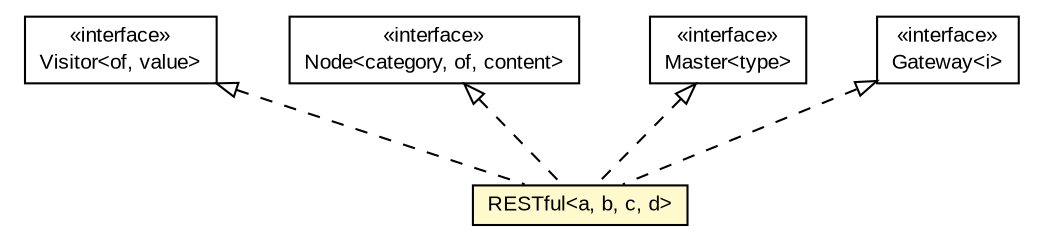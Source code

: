 #!/usr/local/bin/dot
#
# Class diagram 
# Generated by UMLGraph version R5_5-8-g8c637c (http://www.umlgraph.org/)
#

digraph G {
	edge [fontname="arial",fontsize=10,labelfontname="arial",labelfontsize=10];
	node [fontname="arial",fontsize=10,shape=plaintext];
	nodesep=0.25;
	ranksep=0.5;
	// html.composite.RESTful<a, b, c, d>
	c205 [label=<<table title="html.composite.RESTful" border="0" cellborder="1" cellspacing="0" cellpadding="2" port="p" bgcolor="lemonChiffon" href="./RESTful.html">
		<tr><td><table border="0" cellspacing="0" cellpadding="1">
<tr><td align="center" balign="center"> RESTful&lt;a, b, c, d&gt; </td></tr>
		</table></td></tr>
		</table>>, URL="./RESTful.html", fontname="arial", fontcolor="black", fontsize=10.0];
	// html.Visitor<of, value>
	c213 [label=<<table title="html.Visitor" border="0" cellborder="1" cellspacing="0" cellpadding="2" port="p" href="../Visitor.html">
		<tr><td><table border="0" cellspacing="0" cellpadding="1">
<tr><td align="center" balign="center"> &#171;interface&#187; </td></tr>
<tr><td align="center" balign="center"> Visitor&lt;of, value&gt; </td></tr>
		</table></td></tr>
		</table>>, URL="../Visitor.html", fontname="arial", fontcolor="black", fontsize=10.0];
	// html.Node<category, of, content>
	c214 [label=<<table title="html.Node" border="0" cellborder="1" cellspacing="0" cellpadding="2" port="p" href="../Node.html">
		<tr><td><table border="0" cellspacing="0" cellpadding="1">
<tr><td align="center" balign="center"> &#171;interface&#187; </td></tr>
<tr><td align="center" balign="center"> Node&lt;category, of, content&gt; </td></tr>
		</table></td></tr>
		</table>>, URL="../Node.html", fontname="arial", fontcolor="black", fontsize=10.0];
	// html.Master<type>
	c215 [label=<<table title="html.Master" border="0" cellborder="1" cellspacing="0" cellpadding="2" port="p" href="../Master.html">
		<tr><td><table border="0" cellspacing="0" cellpadding="1">
<tr><td align="center" balign="center"> &#171;interface&#187; </td></tr>
<tr><td align="center" balign="center"> Master&lt;type&gt; </td></tr>
		</table></td></tr>
		</table>>, URL="../Master.html", fontname="arial", fontcolor="black", fontsize=10.0];
	// html.Gateway<i>
	c216 [label=<<table title="html.Gateway" border="0" cellborder="1" cellspacing="0" cellpadding="2" port="p" href="../Gateway.html">
		<tr><td><table border="0" cellspacing="0" cellpadding="1">
<tr><td align="center" balign="center"> &#171;interface&#187; </td></tr>
<tr><td align="center" balign="center"> Gateway&lt;i&gt; </td></tr>
		</table></td></tr>
		</table>>, URL="../Gateway.html", fontname="arial", fontcolor="black", fontsize=10.0];
	//html.composite.RESTful<a, b, c, d> implements html.Node<category, of, content>
	c214:p -> c205:p [dir=back,arrowtail=empty,style=dashed];
	//html.composite.RESTful<a, b, c, d> implements html.Visitor<of, value>
	c213:p -> c205:p [dir=back,arrowtail=empty,style=dashed];
	//html.composite.RESTful<a, b, c, d> implements html.Gateway<i>
	c216:p -> c205:p [dir=back,arrowtail=empty,style=dashed];
	//html.composite.RESTful<a, b, c, d> implements html.Master<type>
	c215:p -> c205:p [dir=back,arrowtail=empty,style=dashed];
}

